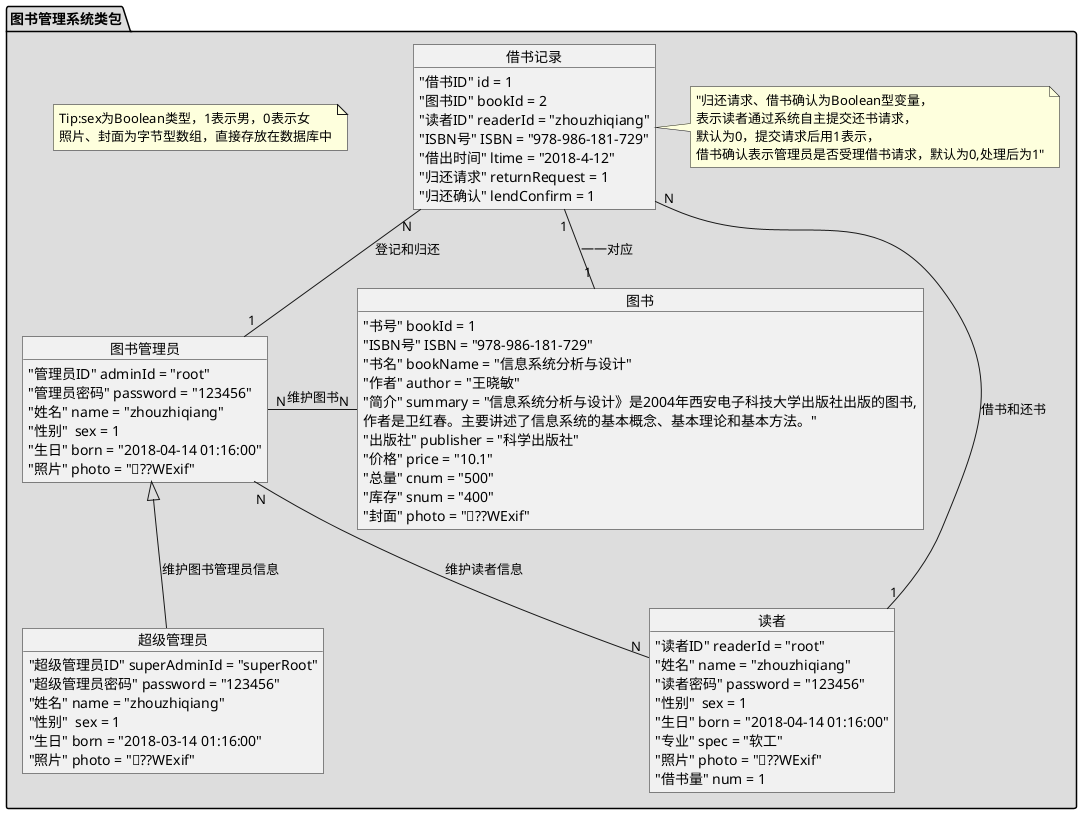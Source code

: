 @startuml

package "图书管理系统类包" #DDDDDD {
  
	object 图书管理员 {
		 "管理员ID" adminId = "root"
		 "管理员密码" password = "123456"
     	 "姓名" name = "zhouzhiqiang"
    	 "性别"  sex = 1
    	 "生日" born = "2018-04-14 01:16:00"
    	 "照片" photo = "??WExif"
	}
	note  "Tip:sex为Boolean类型，1表示男，0表示女\n照片、封面为字节型数组，直接存放在数据库中" as note2
	object 超级管理员 {
		 "超级管理员ID" superAdminId = "superRoot"
		 "超级管理员密码" password = "123456"
     	 "姓名" name = "zhouzhiqiang"
    	 "性别"  sex = 1
    	 "生日" born = "2018-03-14 01:16:00"
    	 "照片" photo = "??WExif"
	}
	
	
	object 读者 {
	 	 "读者ID" readerId = "root"
     	 "姓名" name = "zhouzhiqiang"
     	 "读者密码" password = "123456"
    	 "性别"  sex = 1
    	 "生日" born = "2018-04-14 01:16:00"
    	 "专业" spec = "软工"
    	 "照片" photo = "??WExif"
    	 "借书量" num = 1
	}


	object 图书 {
		"书号" bookId = 1
		"ISBN号" ISBN = "978-986-181-729"
	 	"书名" bookName = "信息系统分析与设计"
	 	"作者" author = "王晓敏"
	 	"简介" summary = "信息系统分析与设计》是2004年西安电子科技大学出版社出版的图书,
	 					 作者是卫红春。主要讲述了信息系统的基本概念、基本理论和基本方法。"
	 	"出版社" publisher = "科学出版社"
	 	"价格" price = "10.1"
	 	"总量" cnum = "500"
	 	"库存" snum = "400"
		"封面" photo = "??WExif"
	}

	object 借书记录 {
		"借书ID" id = 1
		"图书ID" bookId = 2
	 	"读者ID" readerId = "zhouzhiqiang"
	 	"ISBN号" ISBN = "978-986-181-729"
	 	"借出时间" ltime = "2018-4-12"
	 	"归还请求" returnRequest = 1
	 	"归还确认" lendConfirm = 1
	}

	note right : "归还请求、借书确认为Boolean型变量，\n表示读者通过系统自主提交还书请求，\n默认为0，提交请求后用1表示，\n借书确认表示管理员是否受理借书请求，默认为0,处理后为1"


	图书管理员 <|-- 超级管理员 : 维护图书管理员信息
	读者 "1" - "N" 借书记录 : 借书和还书
	借书记录 "1" -- "1" 图书 : 一一对应
	借书记录 "N" -- "1" 图书管理员 : 登记和归还
	图书管理员 "N" - "N" 图书 : 维护图书
	图书管理员 "N" -- "N" 读者 : 维护读者信息

  
}


@enduml